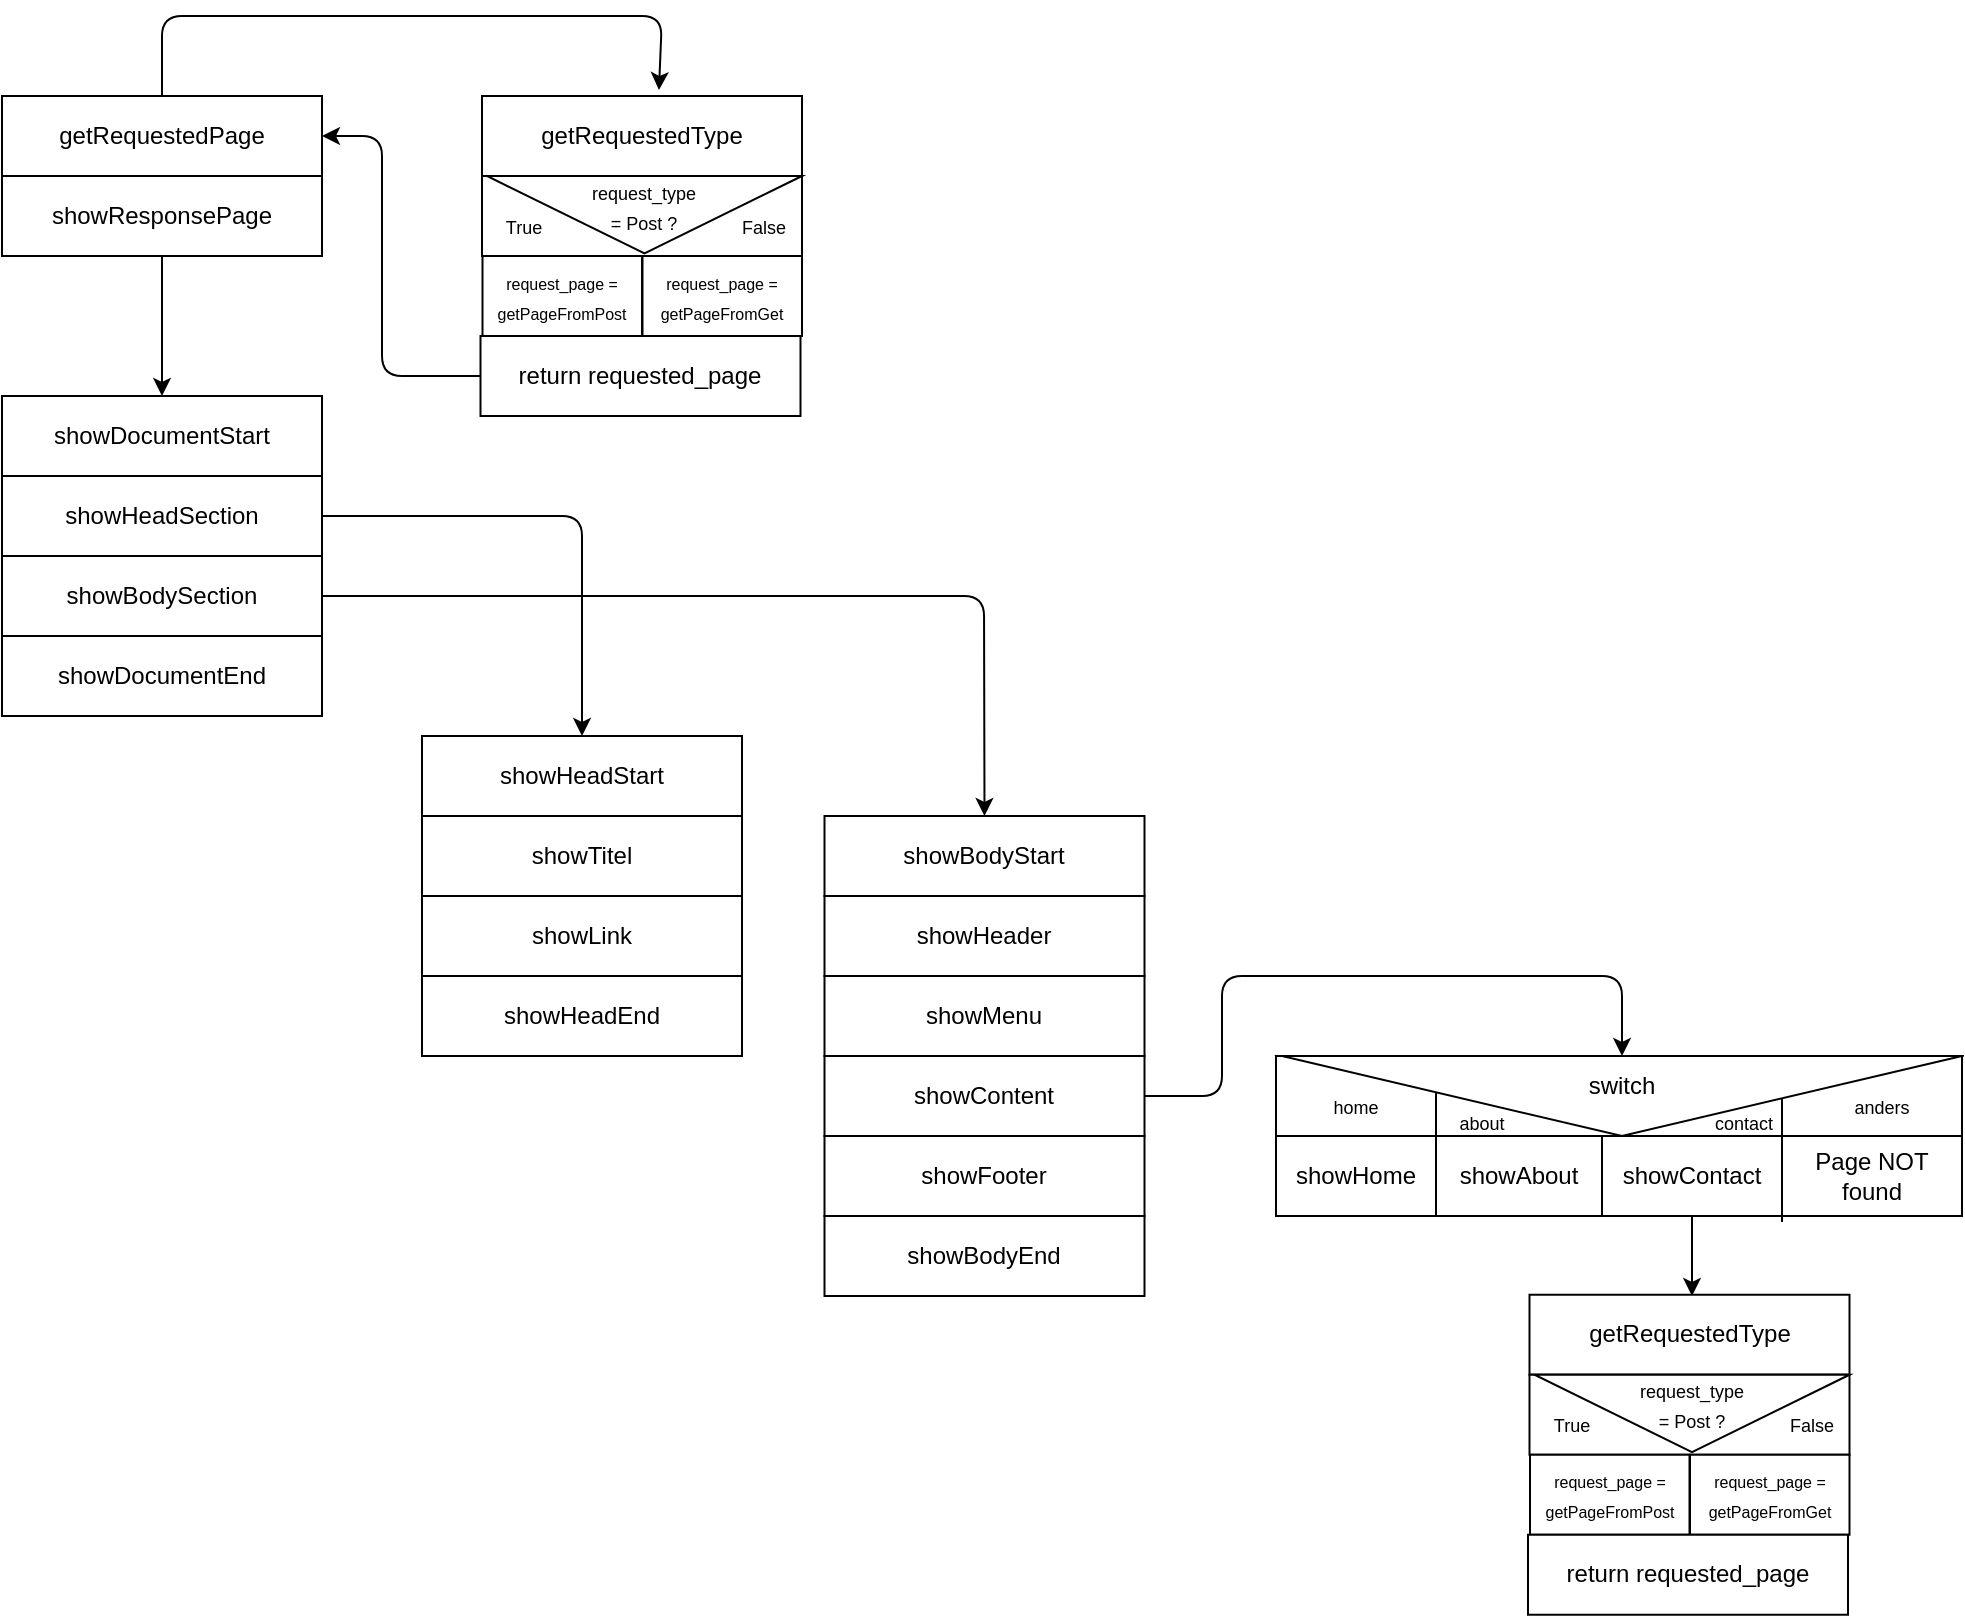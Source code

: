 <mxfile>
    <diagram id="KxDwojEqx6xj8dAhavrB" name="Page-1">
        <mxGraphModel dx="1220" dy="809" grid="1" gridSize="10" guides="1" tooltips="1" connect="1" arrows="1" fold="1" page="1" pageScale="1" pageWidth="827" pageHeight="1169" math="0" shadow="0">
            <root>
                <mxCell id="0"/>
                <mxCell id="1" parent="0"/>
                <mxCell id="65" style="edgeStyle=none;html=1;fontSize=9;exitX=0.5;exitY=0;exitDx=0;exitDy=0;entryX=0.553;entryY=-0.075;entryDx=0;entryDy=0;entryPerimeter=0;" edge="1" parent="1" source="2" target="41">
                    <mxGeometry relative="1" as="geometry">
                        <mxPoint x="440" y="40.0" as="targetPoint"/>
                        <Array as="points">
                            <mxPoint x="190" y="40"/>
                            <mxPoint x="440" y="40"/>
                        </Array>
                    </mxGeometry>
                </mxCell>
                <mxCell id="2" value="getRequestedPage" style="rounded=0;whiteSpace=wrap;html=1;" vertex="1" parent="1">
                    <mxGeometry x="110" y="80" width="160" height="40" as="geometry"/>
                </mxCell>
                <mxCell id="33" style="edgeStyle=none;html=1;exitX=0.5;exitY=1;exitDx=0;exitDy=0;entryX=0.5;entryY=0;entryDx=0;entryDy=0;" edge="1" parent="1" source="3" target="5">
                    <mxGeometry relative="1" as="geometry"/>
                </mxCell>
                <mxCell id="3" value="showResponsePage" style="rounded=0;whiteSpace=wrap;html=1;" vertex="1" parent="1">
                    <mxGeometry x="110" y="120" width="160" height="40" as="geometry"/>
                </mxCell>
                <mxCell id="5" value="showDocumentStart" style="rounded=0;whiteSpace=wrap;html=1;" vertex="1" parent="1">
                    <mxGeometry x="110" y="230" width="160" height="40" as="geometry"/>
                </mxCell>
                <mxCell id="6" value="showHeadSection" style="rounded=0;whiteSpace=wrap;html=1;" vertex="1" parent="1">
                    <mxGeometry x="110" y="270" width="160" height="40" as="geometry"/>
                </mxCell>
                <mxCell id="7" value="showBodySection" style="rounded=0;whiteSpace=wrap;html=1;" vertex="1" parent="1">
                    <mxGeometry x="110" y="310" width="160" height="40" as="geometry"/>
                </mxCell>
                <mxCell id="8" value="showDocumentEnd" style="rounded=0;whiteSpace=wrap;html=1;" vertex="1" parent="1">
                    <mxGeometry x="110" y="350" width="160" height="40" as="geometry"/>
                </mxCell>
                <mxCell id="12" style="edgeStyle=none;html=1;entryX=0.5;entryY=0;entryDx=0;entryDy=0;" edge="1" parent="1" source="7" target="15">
                    <mxGeometry relative="1" as="geometry">
                        <mxPoint x="710" y="510" as="targetPoint"/>
                        <mxPoint x="620" y="340" as="sourcePoint"/>
                        <Array as="points">
                            <mxPoint x="601" y="330"/>
                        </Array>
                    </mxGeometry>
                </mxCell>
                <mxCell id="13" style="edgeStyle=none;html=1;exitX=1;exitY=0.5;exitDx=0;exitDy=0;entryX=0.5;entryY=0;entryDx=0;entryDy=0;" edge="1" parent="1" source="6" target="22">
                    <mxGeometry relative="1" as="geometry">
                        <mxPoint x="400" y="470" as="targetPoint"/>
                        <mxPoint x="470" y="320" as="sourcePoint"/>
                        <Array as="points">
                            <mxPoint x="400" y="290"/>
                        </Array>
                    </mxGeometry>
                </mxCell>
                <mxCell id="15" value="showBodyStart" style="rounded=0;whiteSpace=wrap;html=1;" vertex="1" parent="1">
                    <mxGeometry x="521.25" y="440" width="160" height="40" as="geometry"/>
                </mxCell>
                <mxCell id="16" value="showHeader" style="rounded=0;whiteSpace=wrap;html=1;" vertex="1" parent="1">
                    <mxGeometry x="521.25" y="480" width="160" height="40" as="geometry"/>
                </mxCell>
                <mxCell id="17" value="showMenu" style="rounded=0;whiteSpace=wrap;html=1;" vertex="1" parent="1">
                    <mxGeometry x="521.25" y="520" width="160" height="40" as="geometry"/>
                </mxCell>
                <mxCell id="62" style="edgeStyle=none;html=1;entryX=0.5;entryY=0;entryDx=0;entryDy=0;fontSize=9;exitX=1;exitY=0.5;exitDx=0;exitDy=0;" edge="1" parent="1" source="18" target="54">
                    <mxGeometry relative="1" as="geometry">
                        <Array as="points">
                            <mxPoint x="720" y="580"/>
                            <mxPoint x="720" y="520"/>
                            <mxPoint x="920" y="520"/>
                        </Array>
                    </mxGeometry>
                </mxCell>
                <mxCell id="18" value="showContent" style="rounded=0;whiteSpace=wrap;html=1;" vertex="1" parent="1">
                    <mxGeometry x="521.25" y="560" width="160" height="40" as="geometry"/>
                </mxCell>
                <mxCell id="19" value="showFooter" style="rounded=0;whiteSpace=wrap;html=1;" vertex="1" parent="1">
                    <mxGeometry x="521.25" y="600" width="160" height="40" as="geometry"/>
                </mxCell>
                <mxCell id="20" value="showBodyEnd" style="rounded=0;whiteSpace=wrap;html=1;" vertex="1" parent="1">
                    <mxGeometry x="521.25" y="640" width="160" height="40" as="geometry"/>
                </mxCell>
                <mxCell id="22" value="showHeadStart" style="rounded=0;whiteSpace=wrap;html=1;" vertex="1" parent="1">
                    <mxGeometry x="320" y="400" width="160" height="40" as="geometry"/>
                </mxCell>
                <mxCell id="23" value="showTitel" style="rounded=0;whiteSpace=wrap;html=1;" vertex="1" parent="1">
                    <mxGeometry x="320" y="440" width="160" height="40" as="geometry"/>
                </mxCell>
                <mxCell id="24" value="showLink" style="rounded=0;whiteSpace=wrap;html=1;" vertex="1" parent="1">
                    <mxGeometry x="320" y="480" width="160" height="40" as="geometry"/>
                </mxCell>
                <mxCell id="30" value="showHeadEnd" style="rounded=0;whiteSpace=wrap;html=1;" vertex="1" parent="1">
                    <mxGeometry x="320" y="520" width="160" height="40" as="geometry"/>
                </mxCell>
                <mxCell id="31" value="" style="rounded=0;whiteSpace=wrap;html=1;" vertex="1" parent="1">
                    <mxGeometry x="747" y="560" width="343" height="40" as="geometry"/>
                </mxCell>
                <mxCell id="36" value="showAbout" style="rounded=0;whiteSpace=wrap;html=1;" vertex="1" parent="1">
                    <mxGeometry x="827" y="600" width="83" height="40" as="geometry"/>
                </mxCell>
                <mxCell id="37" value="showHome" style="rounded=0;whiteSpace=wrap;html=1;" vertex="1" parent="1">
                    <mxGeometry x="747" y="600" width="80" height="40" as="geometry"/>
                </mxCell>
                <mxCell id="69" value="" style="edgeStyle=none;html=1;fontSize=9;" edge="1" parent="1" source="38">
                    <mxGeometry relative="1" as="geometry">
                        <mxPoint x="955" y="680" as="targetPoint"/>
                    </mxGeometry>
                </mxCell>
                <mxCell id="38" value="showContact" style="rounded=0;whiteSpace=wrap;html=1;" vertex="1" parent="1">
                    <mxGeometry x="910" y="600" width="90" height="40" as="geometry"/>
                </mxCell>
                <mxCell id="41" value="getRequestedType" style="rounded=0;whiteSpace=wrap;html=1;" vertex="1" parent="1">
                    <mxGeometry x="350" y="80" width="160" height="40" as="geometry"/>
                </mxCell>
                <mxCell id="42" value="" style="rounded=0;whiteSpace=wrap;html=1;" vertex="1" parent="1">
                    <mxGeometry x="350" y="120" width="160" height="40" as="geometry"/>
                </mxCell>
                <mxCell id="43" value="" style="triangle;whiteSpace=wrap;html=1;rotation=90;" vertex="1" parent="1">
                    <mxGeometry x="411.88" y="60.63" width="38.75" height="157.5" as="geometry"/>
                </mxCell>
                <mxCell id="44" value="&lt;font style=&quot;font-size: 9px;&quot;&gt;request_type = Post ?&lt;/font&gt;" style="text;html=1;strokeColor=none;fillColor=none;align=center;verticalAlign=middle;whiteSpace=wrap;rounded=0;" vertex="1" parent="1">
                    <mxGeometry x="401.25" y="120" width="60" height="30" as="geometry"/>
                </mxCell>
                <mxCell id="45" value="&lt;font style=&quot;font-size: 9px;&quot;&gt;True&lt;/font&gt;&lt;span style=&quot;color: rgba(0, 0, 0, 0); font-family: monospace; font-size: 0px; text-align: start;&quot;&gt;%3CmxGraphModel%3E%3Croot%3E%3CmxCell%20id%3D%220%22%2F%3E%3CmxCell%20id%3D%221%22%20parent%3D%220%22%2F%3E%3CmxCell%20id%3D%222%22%20value%3D%22%26lt%3Bfont%20style%3D%26quot%3Bfont-size%3A%209px%3B%26quot%3B%26gt%3Brequest_type%20%3D%20Post%26lt%3B%2Ffont%26gt%3B%22%20style%3D%22text%3Bhtml%3D1%3BstrokeColor%3Dnone%3BfillColor%3Dnone%3Balign%3Dcenter%3BverticalAlign%3Dmiddle%3BwhiteSpace%3Dwrap%3Brounded%3D0%3B%22%20vertex%3D%221%22%20parent%3D%221%22%3E%3CmxGeometry%20x%3D%22401.25%22%20y%3D%22120%22%20width%3D%2260%22%20height%3D%2230%22%20as%3D%22geometry%22%2F%3E%3C%2FmxCell%3E%3C%2Froot%3E%3C%2FmxGraphModel%3E&lt;/span&gt;" style="text;html=1;strokeColor=none;fillColor=none;align=center;verticalAlign=middle;whiteSpace=wrap;rounded=0;" vertex="1" parent="1">
                    <mxGeometry x="341.25" y="130" width="60" height="30" as="geometry"/>
                </mxCell>
                <mxCell id="46" value="&lt;font style=&quot;font-size: 9px;&quot;&gt;False&lt;/font&gt;" style="text;html=1;strokeColor=none;fillColor=none;align=center;verticalAlign=middle;whiteSpace=wrap;rounded=0;" vertex="1" parent="1">
                    <mxGeometry x="461.25" y="130" width="60" height="30" as="geometry"/>
                </mxCell>
                <mxCell id="47" value="" style="rounded=0;whiteSpace=wrap;html=1;" vertex="1" parent="1">
                    <mxGeometry x="350.25" y="160" width="79.75" height="40" as="geometry"/>
                </mxCell>
                <mxCell id="48" value="" style="rounded=0;whiteSpace=wrap;html=1;" vertex="1" parent="1">
                    <mxGeometry x="430.25" y="160" width="79.75" height="40" as="geometry"/>
                </mxCell>
                <mxCell id="49" value="&lt;font style=&quot;font-size: 8px;&quot;&gt;request_page = getPageFromPost&lt;/font&gt;" style="text;html=1;strokeColor=none;fillColor=none;align=center;verticalAlign=middle;whiteSpace=wrap;rounded=0;" vertex="1" parent="1">
                    <mxGeometry x="360.13" y="165" width="60" height="30" as="geometry"/>
                </mxCell>
                <mxCell id="50" value="&lt;font style=&quot;font-size: 8px;&quot;&gt;request_page = getPageFromGet&lt;/font&gt;" style="text;html=1;strokeColor=none;fillColor=none;align=center;verticalAlign=middle;whiteSpace=wrap;rounded=0;" vertex="1" parent="1">
                    <mxGeometry x="440.13" y="165" width="60" height="30" as="geometry"/>
                </mxCell>
                <mxCell id="64" style="edgeStyle=none;html=1;fontSize=9;entryX=1;entryY=0.5;entryDx=0;entryDy=0;" edge="1" parent="1" source="51" target="2">
                    <mxGeometry relative="1" as="geometry">
                        <mxPoint x="280" y="220.0" as="targetPoint"/>
                        <Array as="points">
                            <mxPoint x="300" y="220"/>
                            <mxPoint x="300" y="100"/>
                        </Array>
                    </mxGeometry>
                </mxCell>
                <mxCell id="51" value="return requested_page" style="rounded=0;whiteSpace=wrap;html=1;" vertex="1" parent="1">
                    <mxGeometry x="349.25" y="200" width="160" height="40" as="geometry"/>
                </mxCell>
                <mxCell id="52" value="Page NOT found" style="rounded=0;whiteSpace=wrap;html=1;" vertex="1" parent="1">
                    <mxGeometry x="1000" y="600" width="90" height="40" as="geometry"/>
                </mxCell>
                <mxCell id="53" value="" style="triangle;whiteSpace=wrap;html=1;fontSize=8;rotation=90;" vertex="1" parent="1">
                    <mxGeometry x="900" y="410" width="40" height="340" as="geometry"/>
                </mxCell>
                <mxCell id="54" value="&lt;font style=&quot;font-size: 12px;&quot;&gt;switch&lt;/font&gt;" style="text;html=1;strokeColor=none;fillColor=none;align=center;verticalAlign=middle;whiteSpace=wrap;rounded=0;" vertex="1" parent="1">
                    <mxGeometry x="890" y="560" width="60" height="30" as="geometry"/>
                </mxCell>
                <mxCell id="55" value="&lt;font style=&quot;font-size: 9px;&quot;&gt;home&lt;/font&gt;" style="text;html=1;strokeColor=none;fillColor=none;align=center;verticalAlign=middle;whiteSpace=wrap;rounded=0;" vertex="1" parent="1">
                    <mxGeometry x="757" y="570" width="60" height="30" as="geometry"/>
                </mxCell>
                <mxCell id="56" value="&lt;font style=&quot;font-size: 9px;&quot;&gt;about&lt;/font&gt;" style="text;html=1;strokeColor=none;fillColor=none;align=center;verticalAlign=middle;whiteSpace=wrap;rounded=0;" vertex="1" parent="1">
                    <mxGeometry x="820" y="578" width="60" height="30" as="geometry"/>
                </mxCell>
                <mxCell id="57" value="&lt;font style=&quot;font-size: 9px;&quot;&gt;contact&lt;/font&gt;" style="text;html=1;strokeColor=none;fillColor=none;align=center;verticalAlign=middle;whiteSpace=wrap;rounded=0;" vertex="1" parent="1">
                    <mxGeometry x="951" y="578" width="60" height="30" as="geometry"/>
                </mxCell>
                <mxCell id="58" value="&lt;font style=&quot;font-size: 9px;&quot;&gt;anders&lt;/font&gt;" style="text;html=1;strokeColor=none;fillColor=none;align=center;verticalAlign=middle;whiteSpace=wrap;rounded=0;" vertex="1" parent="1">
                    <mxGeometry x="1020" y="570" width="60" height="30" as="geometry"/>
                </mxCell>
                <mxCell id="60" value="" style="endArrow=none;html=1;fontSize=9;exitX=1;exitY=1;exitDx=0;exitDy=0;" edge="1" parent="1" source="37">
                    <mxGeometry width="50" height="50" relative="1" as="geometry">
                        <mxPoint x="777" y="628" as="sourcePoint"/>
                        <mxPoint x="827" y="578" as="targetPoint"/>
                    </mxGeometry>
                </mxCell>
                <mxCell id="61" value="" style="endArrow=none;html=1;fontSize=9;exitX=1;exitY=1;exitDx=0;exitDy=0;" edge="1" parent="1">
                    <mxGeometry width="50" height="50" relative="1" as="geometry">
                        <mxPoint x="1000" y="643" as="sourcePoint"/>
                        <mxPoint x="1000" y="581" as="targetPoint"/>
                    </mxGeometry>
                </mxCell>
                <mxCell id="72" value="getRequestedType" style="rounded=0;whiteSpace=wrap;html=1;" vertex="1" parent="1">
                    <mxGeometry x="873.75" y="679.37" width="160" height="40" as="geometry"/>
                </mxCell>
                <mxCell id="73" value="" style="rounded=0;whiteSpace=wrap;html=1;" vertex="1" parent="1">
                    <mxGeometry x="873.75" y="719.37" width="160" height="40" as="geometry"/>
                </mxCell>
                <mxCell id="74" value="" style="triangle;whiteSpace=wrap;html=1;rotation=90;" vertex="1" parent="1">
                    <mxGeometry x="935.63" y="660" width="38.75" height="157.5" as="geometry"/>
                </mxCell>
                <mxCell id="75" value="&lt;font style=&quot;font-size: 9px;&quot;&gt;request_type = Post ?&lt;/font&gt;" style="text;html=1;strokeColor=none;fillColor=none;align=center;verticalAlign=middle;whiteSpace=wrap;rounded=0;" vertex="1" parent="1">
                    <mxGeometry x="925" y="719.37" width="60" height="30" as="geometry"/>
                </mxCell>
                <mxCell id="76" value="&lt;font style=&quot;font-size: 9px;&quot;&gt;True&lt;/font&gt;&lt;span style=&quot;color: rgba(0, 0, 0, 0); font-family: monospace; font-size: 0px; text-align: start;&quot;&gt;%3CmxGraphModel%3E%3Croot%3E%3CmxCell%20id%3D%220%22%2F%3E%3CmxCell%20id%3D%221%22%20parent%3D%220%22%2F%3E%3CmxCell%20id%3D%222%22%20value%3D%22%26lt%3Bfont%20style%3D%26quot%3Bfont-size%3A%209px%3B%26quot%3B%26gt%3Brequest_type%20%3D%20Post%26lt%3B%2Ffont%26gt%3B%22%20style%3D%22text%3Bhtml%3D1%3BstrokeColor%3Dnone%3BfillColor%3Dnone%3Balign%3Dcenter%3BverticalAlign%3Dmiddle%3BwhiteSpace%3Dwrap%3Brounded%3D0%3B%22%20vertex%3D%221%22%20parent%3D%221%22%3E%3CmxGeometry%20x%3D%22401.25%22%20y%3D%22120%22%20width%3D%2260%22%20height%3D%2230%22%20as%3D%22geometry%22%2F%3E%3C%2FmxCell%3E%3C%2Froot%3E%3C%2FmxGraphModel%3E&lt;/span&gt;" style="text;html=1;strokeColor=none;fillColor=none;align=center;verticalAlign=middle;whiteSpace=wrap;rounded=0;" vertex="1" parent="1">
                    <mxGeometry x="865" y="729.37" width="60" height="30" as="geometry"/>
                </mxCell>
                <mxCell id="77" value="&lt;font style=&quot;font-size: 9px;&quot;&gt;False&lt;/font&gt;" style="text;html=1;strokeColor=none;fillColor=none;align=center;verticalAlign=middle;whiteSpace=wrap;rounded=0;" vertex="1" parent="1">
                    <mxGeometry x="985" y="729.37" width="60" height="30" as="geometry"/>
                </mxCell>
                <mxCell id="78" value="" style="rounded=0;whiteSpace=wrap;html=1;" vertex="1" parent="1">
                    <mxGeometry x="874" y="759.37" width="79.75" height="40" as="geometry"/>
                </mxCell>
                <mxCell id="79" value="" style="rounded=0;whiteSpace=wrap;html=1;" vertex="1" parent="1">
                    <mxGeometry x="954" y="759.37" width="79.75" height="40" as="geometry"/>
                </mxCell>
                <mxCell id="80" value="&lt;font style=&quot;font-size: 8px;&quot;&gt;request_page = getPageFromPost&lt;/font&gt;" style="text;html=1;strokeColor=none;fillColor=none;align=center;verticalAlign=middle;whiteSpace=wrap;rounded=0;" vertex="1" parent="1">
                    <mxGeometry x="883.88" y="764.37" width="60" height="30" as="geometry"/>
                </mxCell>
                <mxCell id="81" value="&lt;font style=&quot;font-size: 8px;&quot;&gt;request_page = getPageFromGet&lt;/font&gt;" style="text;html=1;strokeColor=none;fillColor=none;align=center;verticalAlign=middle;whiteSpace=wrap;rounded=0;" vertex="1" parent="1">
                    <mxGeometry x="963.88" y="764.37" width="60" height="30" as="geometry"/>
                </mxCell>
                <mxCell id="82" value="return requested_page" style="rounded=0;whiteSpace=wrap;html=1;" vertex="1" parent="1">
                    <mxGeometry x="873" y="799.37" width="160" height="40" as="geometry"/>
                </mxCell>
            </root>
        </mxGraphModel>
    </diagram>
</mxfile>